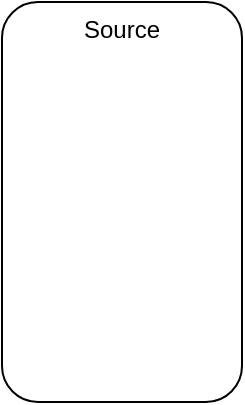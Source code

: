 <mxfile version="18.0.7" type="github">
  <diagram id="yDi9Lh2vHSPlMVq_uM0F" name="Page-1">
    <mxGraphModel dx="850" dy="433" grid="1" gridSize="10" guides="1" tooltips="1" connect="1" arrows="1" fold="1" page="1" pageScale="1" pageWidth="827" pageHeight="1169" math="0" shadow="0">
      <root>
        <mxCell id="0" />
        <mxCell id="1" parent="0" />
        <mxCell id="u4p089RUSSKzE5M-koYQ-1" value="Source" style="rounded=1;whiteSpace=wrap;html=1;verticalAlign=top;" vertex="1" parent="1">
          <mxGeometry x="30" y="30" width="120" height="200" as="geometry" />
        </mxCell>
      </root>
    </mxGraphModel>
  </diagram>
</mxfile>
